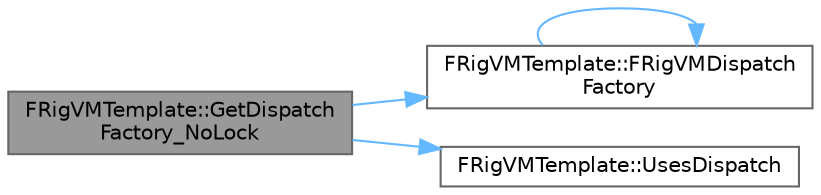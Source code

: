 digraph "FRigVMTemplate::GetDispatchFactory_NoLock"
{
 // INTERACTIVE_SVG=YES
 // LATEX_PDF_SIZE
  bgcolor="transparent";
  edge [fontname=Helvetica,fontsize=10,labelfontname=Helvetica,labelfontsize=10];
  node [fontname=Helvetica,fontsize=10,shape=box,height=0.2,width=0.4];
  rankdir="LR";
  Node1 [id="Node000001",label="FRigVMTemplate::GetDispatch\lFactory_NoLock",height=0.2,width=0.4,color="gray40", fillcolor="grey60", style="filled", fontcolor="black",tooltip=" "];
  Node1 -> Node2 [id="edge1_Node000001_Node000002",color="steelblue1",style="solid",tooltip=" "];
  Node2 [id="Node000002",label="FRigVMTemplate::FRigVMDispatch\lFactory",height=0.2,width=0.4,color="grey40", fillcolor="white", style="filled",URL="$d4/d71/structFRigVMTemplate.html#a00b14295bbd277abe82ad1ec74d271b0",tooltip=" "];
  Node2 -> Node2 [id="edge2_Node000002_Node000002",color="steelblue1",style="solid",tooltip=" "];
  Node1 -> Node3 [id="edge3_Node000001_Node000003",color="steelblue1",style="solid",tooltip=" "];
  Node3 [id="Node000003",label="FRigVMTemplate::UsesDispatch",height=0.2,width=0.4,color="grey40", fillcolor="white", style="filled",URL="$d4/d71/structFRigVMTemplate.html#ab36b972db040bcabf99da372e83dbe45",tooltip=" "];
}
